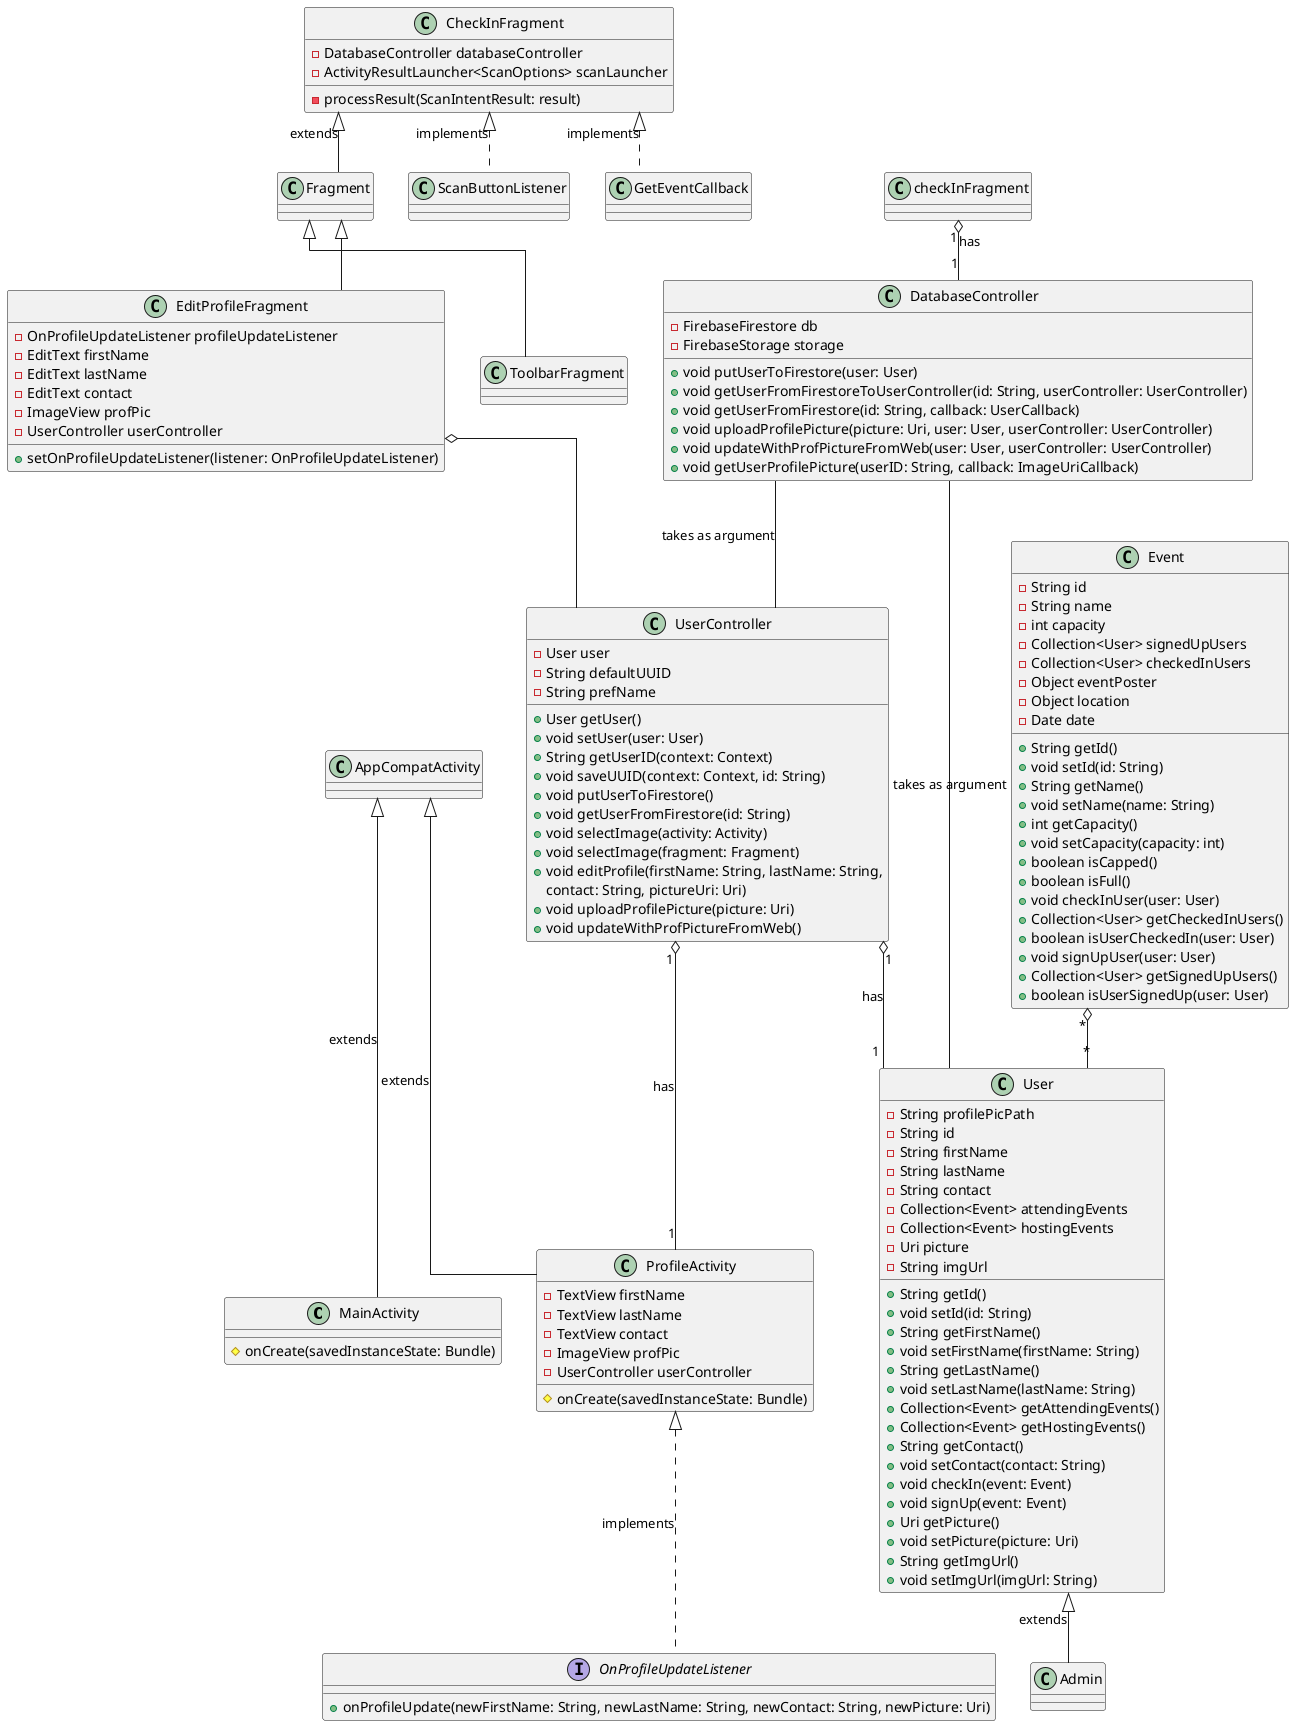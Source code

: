 @startuml
'https://plantuml.com/class-diagram

class MainActivity {
    #onCreate(savedInstanceState: Bundle)
}

class ProfileActivity {
    -TextView firstName
    -TextView lastName
    -TextView contact
    -ImageView profPic
    -UserController userController
    #onCreate(savedInstanceState: Bundle)
}

class UserController {
    -User user
    -String defaultUUID
    -String prefName
    +User getUser()
    +void setUser(user: User)
    +String getUserID(context: Context)
    +void saveUUID(context: Context, id: String)
    +void putUserToFirestore()
    +void getUserFromFirestore(id: String)
    +void selectImage(activity: Activity)
    +void selectImage(fragment: Fragment)
    +void editProfile(firstName: String, lastName: String,
    contact: String, pictureUri: Uri)
    +void uploadProfilePicture(picture: Uri)
    +void updateWithProfPictureFromWeb()
}

class DatabaseController {
    -FirebaseFirestore db
    -FirebaseStorage storage
    +void putUserToFirestore(user: User)
    +void getUserFromFirestoreToUserController(id: String, userController: UserController)
    +void getUserFromFirestore(id: String, callback: UserCallback)
    +void uploadProfilePicture(picture: Uri, user: User, userController: UserController)
    +void updateWithProfPictureFromWeb(user: User, userController: UserController)
    +void getUserProfilePicture(userID: String, callback: ImageUriCallback)
}

class Event {
    -String id
    -String name
    -int capacity
    -Collection<User> signedUpUsers
    -Collection<User> checkedInUsers
    -Object eventPoster
    -Object location
    -Date date
    +String getId()
    +void setId(id: String)
    +String getName()
    +void setName(name: String)
    +int getCapacity()
    +void setCapacity(capacity: int)
    +boolean isCapped()
    +boolean isFull()
    +void checkInUser(user: User)
    +Collection<User> getCheckedInUsers()
    +boolean isUserCheckedIn(user: User)
    +void signUpUser(user: User)
    +Collection<User> getSignedUpUsers()
    +boolean isUserSignedUp(user: User)
}

class User {
    -String profilePicPath
    -String id
    -String firstName
    -String lastName
    -String contact
    -Collection<Event> attendingEvents
    -Collection<Event> hostingEvents
    -Uri picture
    -String imgUrl
    +String getId()
    +void setId(id: String)
    +String getFirstName()
    +void setFirstName(firstName: String)
    +String getLastName()
    +void setLastName(lastName: String)
    +Collection<Event> getAttendingEvents()
    +Collection<Event> getHostingEvents()
    +String getContact()
    +void setContact(contact: String)
    +void checkIn(event: Event)
    +void signUp(event: Event)
    +Uri getPicture()
    +void setPicture(picture: Uri)
    +String getImgUrl()
    +void setImgUrl(imgUrl: String)
}

class CheckInFragment {
    -DatabaseController databaseController
    -ActivityResultLauncher<ScanOptions> scanLauncher
    -processResult(ScanIntentResult: result)
}

checkInFragment "1" o-- "1" DatabaseController : has
CheckInFragment <|-- Fragment : extends
CheckInFragment <|.. ScanButtonListener : implements
CheckInFragment <|.. GetEventCallback : implements

class Admin

class EditProfileFragment {
    -OnProfileUpdateListener profileUpdateListener
    -EditText firstName
    -EditText lastName
    -EditText contact
    -ImageView profPic
    -UserController userController
    +setOnProfileUpdateListener(listener: OnProfileUpdateListener)
}

class ToolbarFragment
class Fragment
interface OnProfileUpdateListener {
    +onProfileUpdate(newFirstName: String, newLastName: String, newContact: String, newPicture: Uri)
}

Fragment <|-- ToolbarFragment
Fragment <|-- EditProfileFragment

AppCompatActivity <|-- MainActivity : extends
AppCompatActivity <|-- ProfileActivity : extends

ProfileActivity <|.. OnProfileUpdateListener : implements

UserController "1" o-- "1" ProfileActivity : has
UserController "1" o-- "1" User : has

DatabaseController -- User : takes as argument
DatabaseController -- UserController : takes as argument

EditProfileFragment o-- UserController

Event "*" o-- "*" User

User <|-- Admin : extends

skinparam linetype ortho
@enduml